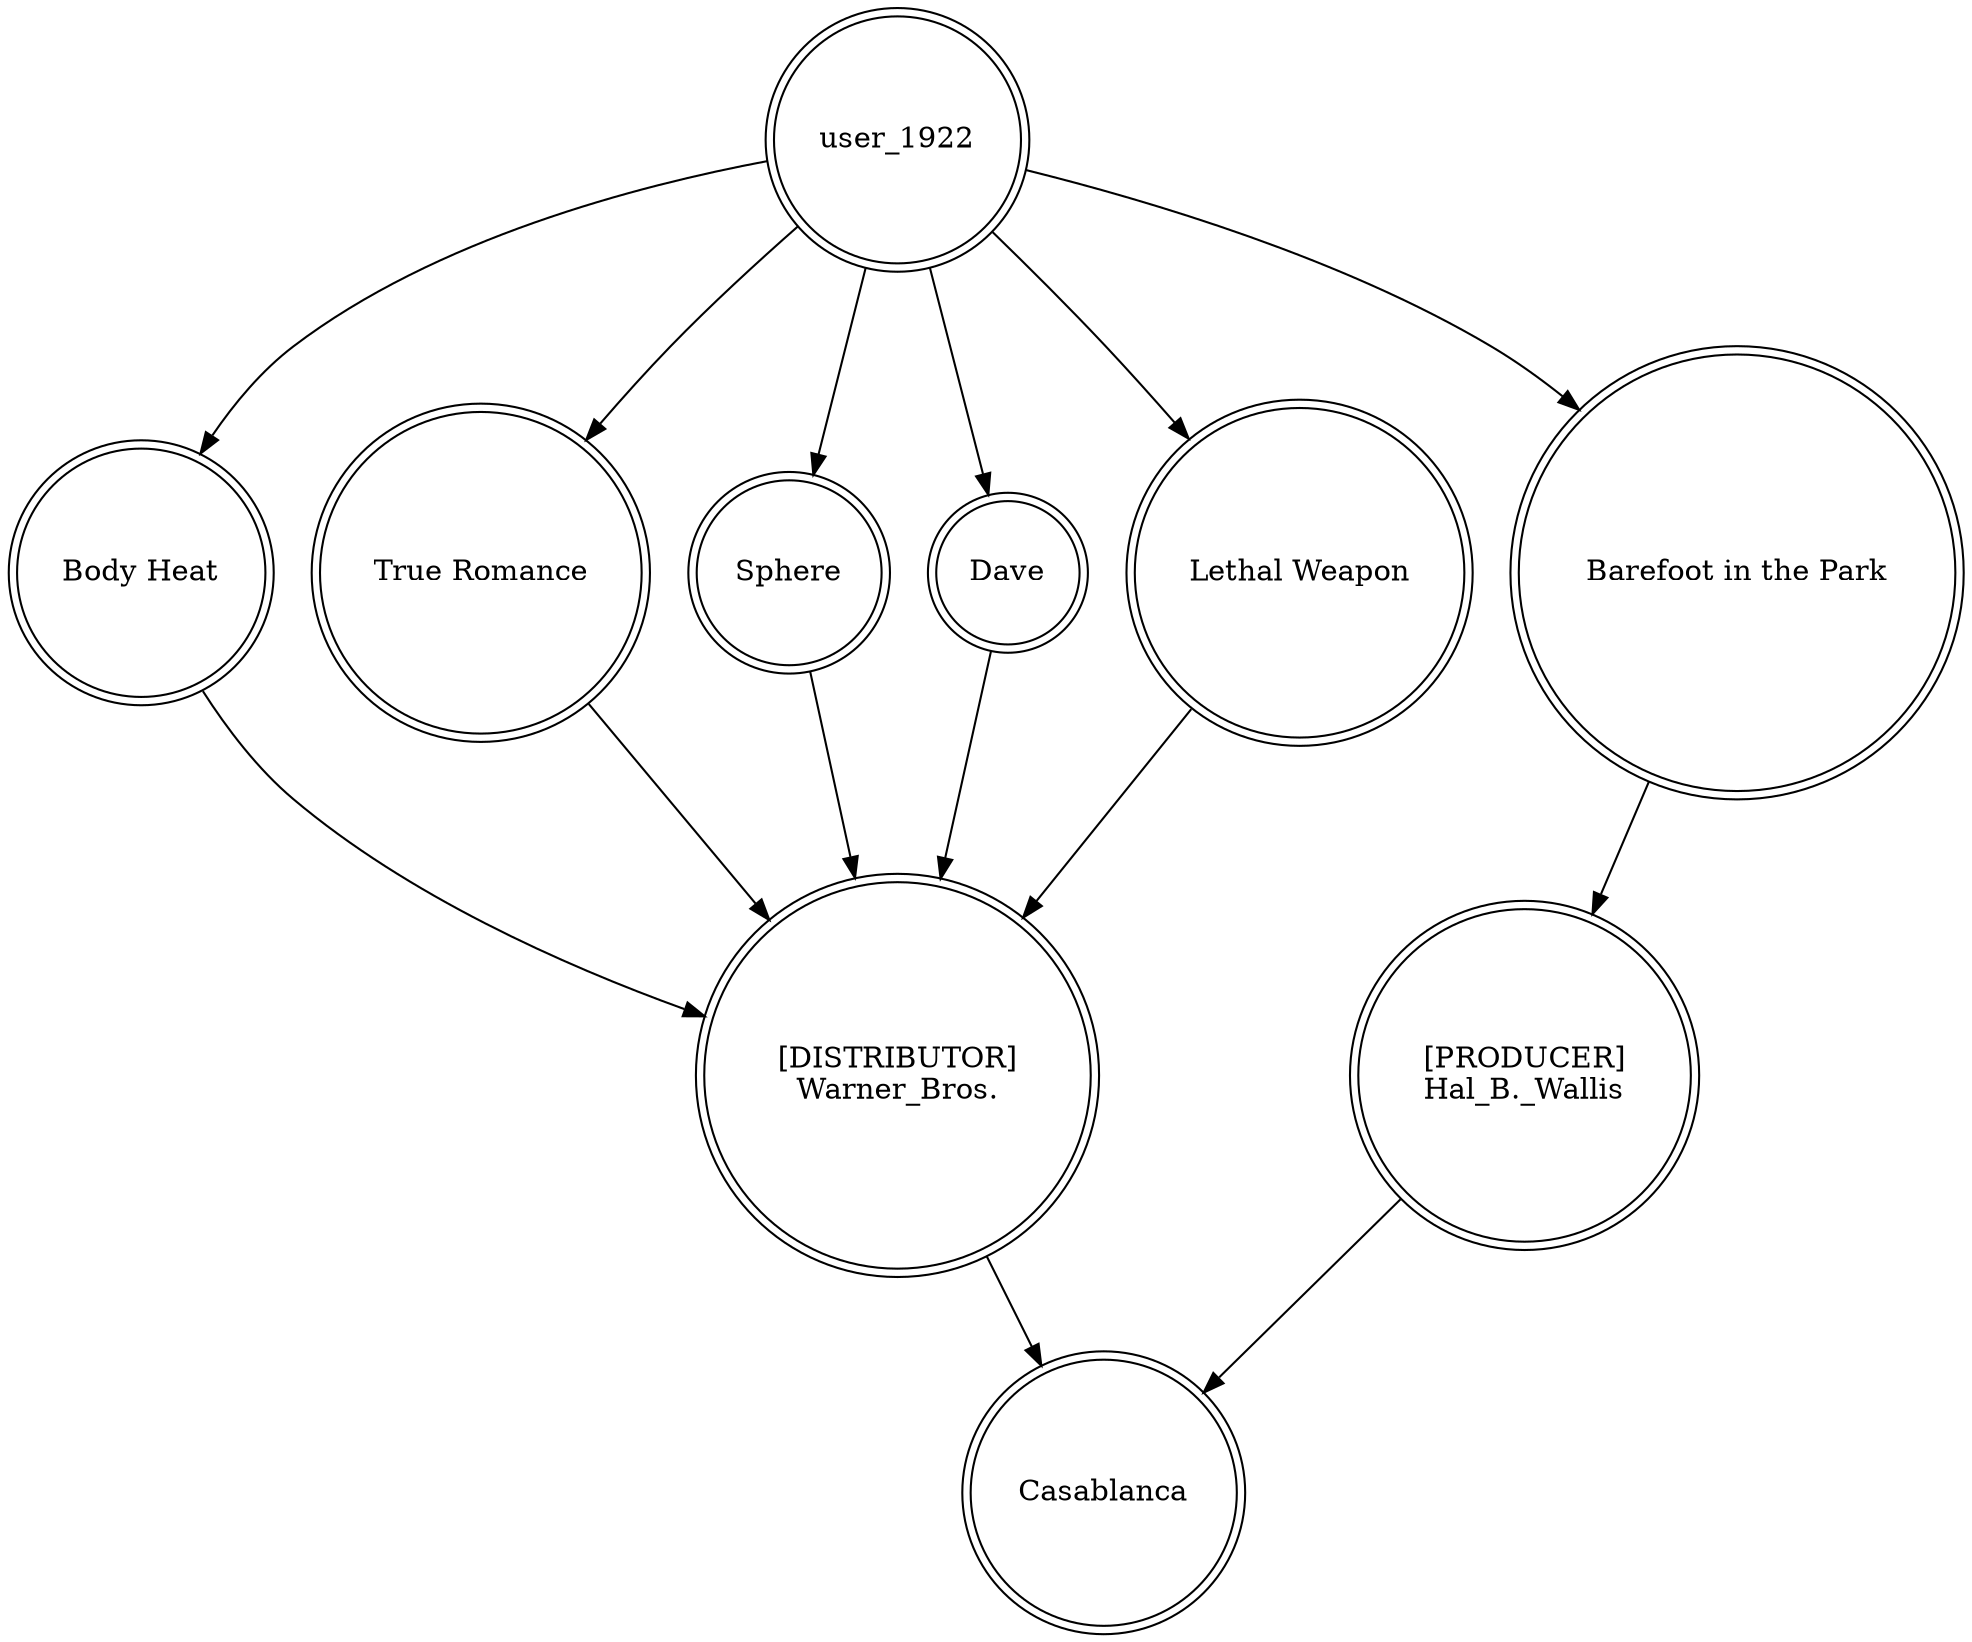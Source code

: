 digraph finite_state_machine {
	node [shape=doublecircle]
	"Body Heat" -> "[DISTRIBUTOR]
Warner_Bros."
	user_1922 -> "True Romance"
	"[DISTRIBUTOR]
Warner_Bros." -> Casablanca
	"[PRODUCER]
Hal_B._Wallis" -> Casablanca
	"Barefoot in the Park" -> "[PRODUCER]
Hal_B._Wallis"
	user_1922 -> "Body Heat"
	user_1922 -> Sphere
	"True Romance" -> "[DISTRIBUTOR]
Warner_Bros."
	user_1922 -> "Barefoot in the Park"
	Dave -> "[DISTRIBUTOR]
Warner_Bros."
	user_1922 -> Dave
	"Lethal Weapon" -> "[DISTRIBUTOR]
Warner_Bros."
	user_1922 -> "Lethal Weapon"
	Sphere -> "[DISTRIBUTOR]
Warner_Bros."
}
